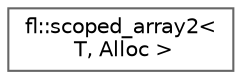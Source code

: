 digraph "Graphical Class Hierarchy"
{
 // INTERACTIVE_SVG=YES
 // LATEX_PDF_SIZE
  bgcolor="transparent";
  edge [fontname=Helvetica,fontsize=10,labelfontname=Helvetica,labelfontsize=10];
  node [fontname=Helvetica,fontsize=10,shape=box,height=0.2,width=0.4];
  rankdir="LR";
  Node0 [id="Node000000",label="fl::scoped_array2\<\l T, Alloc \>",height=0.2,width=0.4,color="grey40", fillcolor="white", style="filled",URL="$d1/d56/classfl_1_1scoped__array2.html",tooltip=" "];
}
